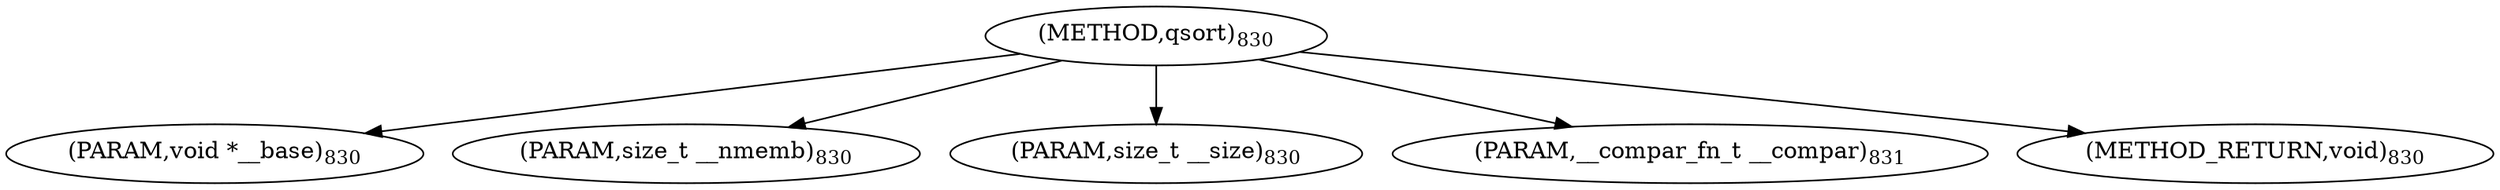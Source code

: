 digraph "qsort" {  
"4847" [label = <(METHOD,qsort)<SUB>830</SUB>> ]
"4848" [label = <(PARAM,void *__base)<SUB>830</SUB>> ]
"4849" [label = <(PARAM,size_t __nmemb)<SUB>830</SUB>> ]
"4850" [label = <(PARAM,size_t __size)<SUB>830</SUB>> ]
"4851" [label = <(PARAM,__compar_fn_t __compar)<SUB>831</SUB>> ]
"4852" [label = <(METHOD_RETURN,void)<SUB>830</SUB>> ]
  "4847" -> "4848" 
  "4847" -> "4849" 
  "4847" -> "4850" 
  "4847" -> "4851" 
  "4847" -> "4852" 
}
